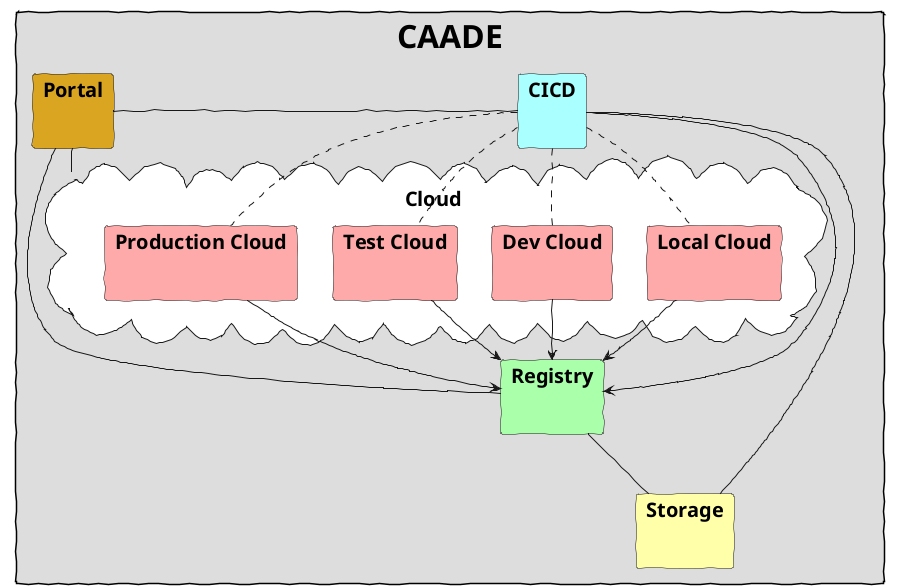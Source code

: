 @startuml

skinparam packageStyle rect
skinparam handwritten true
skinparam defaultFontSize 20

package <size:32>CAADE</size> #dddddd {
    package Portal goldenrod { }
    package "CICD" #aaffff { }
    package "Storage" #ffffaa { }
    package "Registry" #aaffaa { }
    cloud "Cloud" #ffffff {
        package "Local Cloud" #ffaaaa { }
        package "Dev Cloud" #ffaaaa { }
        package "Test Cloud" #ffaaaa { }
        package "Production Cloud" #ffaaaa { }
    }
}

Portal - CICD
Portal - Registry
Portal - Cloud

CICD -> Registry
"Local Cloud" --> Registry
"Dev Cloud" --> Registry
"Test Cloud" --> Registry
"Production Cloud" --> Registry
Registry -- Storage
CICD -- Storage
CICD .. "Local Cloud"
CICD .. "Dev Cloud"
CICD .. "Test Cloud"
CICD .. "Production Cloud"

@enduml

